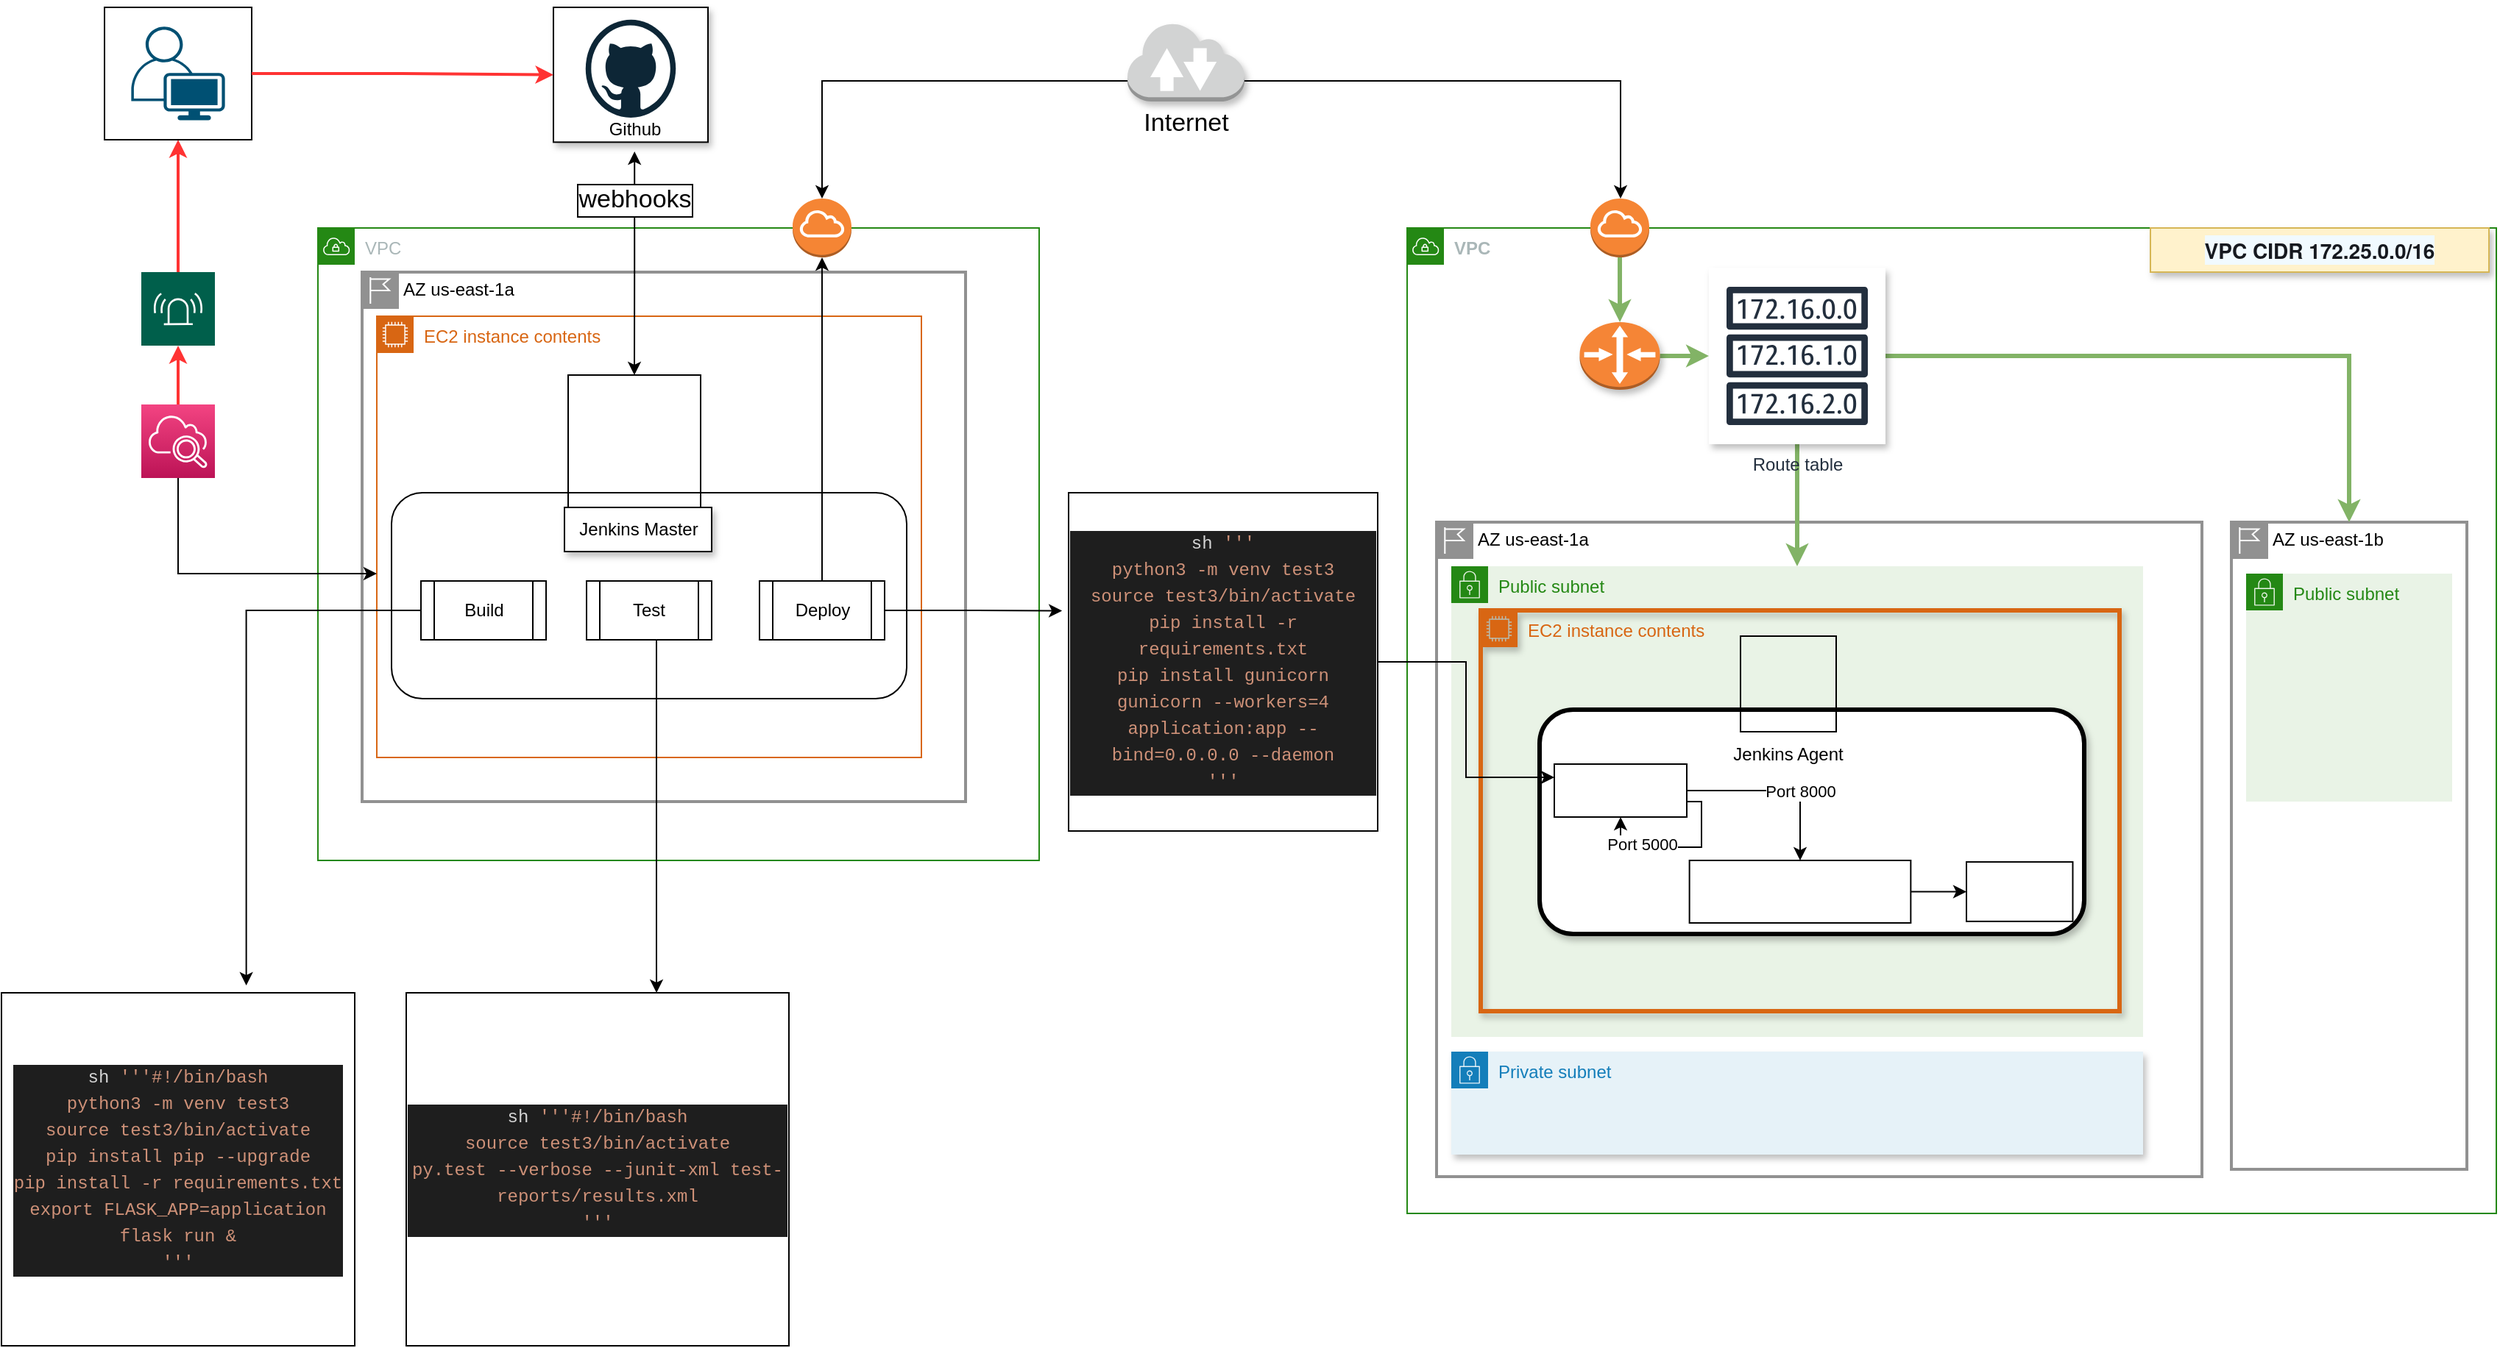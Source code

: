 <mxfile version="20.4.0" type="device"><diagram id="Gp8Vc0tVUCK3q9obgyyG" name="Page-1"><mxGraphModel dx="2751" dy="2125" grid="1" gridSize="10" guides="1" tooltips="1" connect="1" arrows="1" fold="1" page="1" pageScale="1" pageWidth="850" pageHeight="1100" math="0" shadow="0"><root><mxCell id="0"/><mxCell id="1" parent="0"/><mxCell id="mjsJHWT4jmP-8iogrspT-1" value="VPC" style="points=[[0,0],[0.25,0],[0.5,0],[0.75,0],[1,0],[1,0.25],[1,0.5],[1,0.75],[1,1],[0.75,1],[0.5,1],[0.25,1],[0,1],[0,0.75],[0,0.5],[0,0.25]];outlineConnect=0;gradientColor=none;html=1;whiteSpace=wrap;fontSize=12;fontStyle=0;container=1;pointerEvents=0;collapsible=0;recursiveResize=0;shape=mxgraph.aws4.group;grIcon=mxgraph.aws4.group_vpc;strokeColor=#248814;fillColor=none;verticalAlign=top;align=left;spacingLeft=30;fontColor=#AAB7B8;dashed=0;" parent="1" vertex="1"><mxGeometry x="30" y="60" width="490" height="430" as="geometry"/></mxCell><mxCell id="ysa8zHhWJEisnQJjzvAz-5" value="AZ us-east-1a" style="shape=mxgraph.ibm.box;prType=region;fontStyle=0;verticalAlign=top;align=left;spacingLeft=32;spacingTop=4;fillColor=none;rounded=0;whiteSpace=wrap;html=1;strokeColor=#919191;strokeWidth=2;dashed=0;container=1;spacing=-4;collapsible=0;expand=0;recursiveResize=0;" parent="mjsJHWT4jmP-8iogrspT-1" vertex="1"><mxGeometry x="30" y="30" width="410" height="360" as="geometry"/></mxCell><mxCell id="r9ZR15LT664V-U_sfaeV-8" value="EC2 instance contents" style="points=[[0,0],[0.25,0],[0.5,0],[0.75,0],[1,0],[1,0.25],[1,0.5],[1,0.75],[1,1],[0.75,1],[0.5,1],[0.25,1],[0,1],[0,0.75],[0,0.5],[0,0.25]];outlineConnect=0;gradientColor=none;html=1;whiteSpace=wrap;fontSize=12;fontStyle=0;container=1;pointerEvents=0;collapsible=0;recursiveResize=0;shape=mxgraph.aws4.group;grIcon=mxgraph.aws4.group_ec2_instance_contents;strokeColor=#D86613;fillColor=none;verticalAlign=top;align=left;spacingLeft=30;fontColor=#D86613;dashed=0;" vertex="1" parent="ysa8zHhWJEisnQJjzvAz-5"><mxGeometry x="10" y="30" width="370" height="300" as="geometry"/></mxCell><mxCell id="r9ZR15LT664V-U_sfaeV-21" value="" style="group" vertex="1" connectable="0" parent="ysa8zHhWJEisnQJjzvAz-5"><mxGeometry x="20" y="60" width="350" height="190" as="geometry"/></mxCell><mxCell id="r9ZR15LT664V-U_sfaeV-16" value="" style="rounded=1;whiteSpace=wrap;html=1;" vertex="1" parent="r9ZR15LT664V-U_sfaeV-21"><mxGeometry y="90" width="350" height="140" as="geometry"/></mxCell><mxCell id="r9ZR15LT664V-U_sfaeV-14" value="Deploy" style="shape=process;whiteSpace=wrap;html=1;backgroundOutline=1;" vertex="1" parent="r9ZR15LT664V-U_sfaeV-21"><mxGeometry x="250" y="150" width="85" height="40" as="geometry"/></mxCell><mxCell id="r9ZR15LT664V-U_sfaeV-12" value="Test" style="shape=process;whiteSpace=wrap;html=1;backgroundOutline=1;" vertex="1" parent="r9ZR15LT664V-U_sfaeV-21"><mxGeometry x="132.5" y="150" width="85" height="40" as="geometry"/></mxCell><mxCell id="r9ZR15LT664V-U_sfaeV-15" value="Build" style="shape=process;whiteSpace=wrap;html=1;backgroundOutline=1;" vertex="1" parent="r9ZR15LT664V-U_sfaeV-21"><mxGeometry x="20" y="150" width="85" height="40" as="geometry"/></mxCell><mxCell id="r9ZR15LT664V-U_sfaeV-24" value="Jenkins Master" style="text;html=1;strokeColor=default;fillColor=default;align=center;verticalAlign=middle;whiteSpace=wrap;rounded=0;shadow=1;" vertex="1" parent="r9ZR15LT664V-U_sfaeV-21"><mxGeometry x="117.5" y="100" width="100" height="30" as="geometry"/></mxCell><mxCell id="r9ZR15LT664V-U_sfaeV-2" value="" style="shape=image;verticalLabelPosition=bottom;labelBackgroundColor=default;verticalAlign=top;aspect=fixed;imageAspect=0;image=https://a.slack-edge.com/80588/img/services/jenkins-ci_512.png;imageBorder=default;" vertex="1" parent="ysa8zHhWJEisnQJjzvAz-5"><mxGeometry x="140" y="70" width="90" height="90" as="geometry"/></mxCell><mxCell id="r9ZR15LT664V-U_sfaeV-25" style="edgeStyle=orthogonalEdgeStyle;rounded=0;orthogonalLoop=1;jettySize=auto;html=1;exitX=0.5;exitY=1;exitDx=0;exitDy=0;" edge="1" parent="ysa8zHhWJEisnQJjzvAz-5" source="r9ZR15LT664V-U_sfaeV-2" target="r9ZR15LT664V-U_sfaeV-2"><mxGeometry relative="1" as="geometry"/></mxCell><mxCell id="ysa8zHhWJEisnQJjzvAz-8" value="" style="outlineConnect=0;dashed=0;verticalLabelPosition=bottom;verticalAlign=top;align=center;html=1;shape=mxgraph.aws3.internet_gateway;fillColor=#F58534;gradientColor=none;" parent="mjsJHWT4jmP-8iogrspT-1" vertex="1"><mxGeometry x="322.5" y="-20" width="40" height="40" as="geometry"/></mxCell><mxCell id="r9ZR15LT664V-U_sfaeV-83" style="edgeStyle=orthogonalEdgeStyle;rounded=0;orthogonalLoop=1;jettySize=auto;html=1;strokeColor=#000000;strokeWidth=1;" edge="1" parent="mjsJHWT4jmP-8iogrspT-1" source="r9ZR15LT664V-U_sfaeV-14" target="ysa8zHhWJEisnQJjzvAz-8"><mxGeometry relative="1" as="geometry"/></mxCell><mxCell id="ysa8zHhWJEisnQJjzvAz-2" value="&lt;b&gt;VPC&lt;/b&gt;" style="points=[[0,0],[0.25,0],[0.5,0],[0.75,0],[1,0],[1,0.25],[1,0.5],[1,0.75],[1,1],[0.75,1],[0.5,1],[0.25,1],[0,1],[0,0.75],[0,0.5],[0,0.25]];outlineConnect=0;gradientColor=none;html=1;whiteSpace=wrap;fontSize=12;fontStyle=0;container=1;pointerEvents=0;collapsible=0;recursiveResize=0;shape=mxgraph.aws4.group;grIcon=mxgraph.aws4.group_vpc;strokeColor=#248814;fillColor=none;verticalAlign=top;align=left;spacingLeft=30;fontColor=#AAB7B8;dashed=0;" parent="1" vertex="1"><mxGeometry x="770" y="60" width="740" height="670" as="geometry"/></mxCell><mxCell id="ysa8zHhWJEisnQJjzvAz-6" value="AZ us-east-1a" style="shape=mxgraph.ibm.box;prType=region;fontStyle=0;verticalAlign=top;align=left;spacingLeft=32;spacingTop=4;fillColor=none;rounded=0;whiteSpace=wrap;html=1;strokeColor=#919191;strokeWidth=2;dashed=0;container=1;spacing=-4;collapsible=0;expand=0;recursiveResize=0;" parent="ysa8zHhWJEisnQJjzvAz-2" vertex="1"><mxGeometry x="20" y="200" width="520" height="445" as="geometry"/></mxCell><mxCell id="ysa8zHhWJEisnQJjzvAz-41" style="edgeStyle=orthogonalEdgeStyle;rounded=0;orthogonalLoop=1;jettySize=auto;html=1;" parent="ysa8zHhWJEisnQJjzvAz-6" target="ysa8zHhWJEisnQJjzvAz-36" edge="1"><mxGeometry relative="1" as="geometry"><mxPoint x="171.059" y="268.7" as="sourcePoint"/></mxGeometry></mxCell><mxCell id="ysa8zHhWJEisnQJjzvAz-37" style="edgeStyle=orthogonalEdgeStyle;rounded=0;orthogonalLoop=1;jettySize=auto;html=1;entryX=0.5;entryY=0;entryDx=0;entryDy=0;" parent="ysa8zHhWJEisnQJjzvAz-6" source="ysa8zHhWJEisnQJjzvAz-34" edge="1"><mxGeometry relative="1" as="geometry"><mxPoint x="171" y="226.3" as="targetPoint"/></mxGeometry></mxCell><mxCell id="ysa8zHhWJEisnQJjzvAz-45" value="TCP 8000" style="edgeLabel;html=1;align=center;verticalAlign=middle;resizable=0;points=[];labelBorderColor=default;" parent="ysa8zHhWJEisnQJjzvAz-37" vertex="1" connectable="0"><mxGeometry x="-0.102" y="2" relative="1" as="geometry"><mxPoint as="offset"/></mxGeometry></mxCell><mxCell id="ysa8zHhWJEisnQJjzvAz-12" value="Public subnet" style="points=[[0,0],[0.25,0],[0.5,0],[0.75,0],[1,0],[1,0.25],[1,0.5],[1,0.75],[1,1],[0.75,1],[0.5,1],[0.25,1],[0,1],[0,0.75],[0,0.5],[0,0.25]];outlineConnect=0;gradientColor=none;html=1;whiteSpace=wrap;fontSize=12;fontStyle=0;container=1;pointerEvents=0;collapsible=0;recursiveResize=0;shape=mxgraph.aws4.group;grIcon=mxgraph.aws4.group_security_group;grStroke=0;strokeColor=#248814;fillColor=#E9F3E6;verticalAlign=top;align=left;spacingLeft=30;fontColor=#248814;dashed=0;strokeWidth=3;labelBorderColor=none;labelBackgroundColor=none;" parent="ysa8zHhWJEisnQJjzvAz-6" vertex="1"><mxGeometry x="10" y="30" width="470" height="320" as="geometry"/></mxCell><mxCell id="r9ZR15LT664V-U_sfaeV-42" value="EC2 instance contents" style="points=[[0,0],[0.25,0],[0.5,0],[0.75,0],[1,0],[1,0.25],[1,0.5],[1,0.75],[1,1],[0.75,1],[0.5,1],[0.25,1],[0,1],[0,0.75],[0,0.5],[0,0.25]];outlineConnect=0;gradientColor=none;html=1;whiteSpace=wrap;fontSize=12;fontStyle=0;container=1;pointerEvents=0;collapsible=0;recursiveResize=0;shape=mxgraph.aws4.group;grIcon=mxgraph.aws4.group_ec2_instance_contents;strokeColor=#D86613;fillColor=none;verticalAlign=top;align=left;spacingLeft=30;fontColor=#D86613;dashed=0;shadow=1;labelBackgroundColor=none;labelBorderColor=none;strokeWidth=3;" vertex="1" parent="ysa8zHhWJEisnQJjzvAz-12"><mxGeometry x="20" y="30" width="434" height="272.5" as="geometry"/></mxCell><mxCell id="r9ZR15LT664V-U_sfaeV-53" value="" style="rounded=1;whiteSpace=wrap;html=1;shadow=1;labelBackgroundColor=none;labelBorderColor=none;strokeColor=default;strokeWidth=3;fillColor=default;gradientColor=none;" vertex="1" parent="r9ZR15LT664V-U_sfaeV-42"><mxGeometry x="40" y="67.5" width="370" height="152.5" as="geometry"/></mxCell><mxCell id="r9ZR15LT664V-U_sfaeV-50" value="" style="shape=image;verticalLabelPosition=bottom;labelBackgroundColor=default;verticalAlign=top;aspect=fixed;imageAspect=0;image=https://a.slack-edge.com/80588/img/services/jenkins-ci_512.png;imageBorder=default;" vertex="1" parent="r9ZR15LT664V-U_sfaeV-42"><mxGeometry x="176.5" y="17.5" width="65" height="65" as="geometry"/></mxCell><mxCell id="r9ZR15LT664V-U_sfaeV-51" value="Jenkins Agent" style="text;html=1;strokeColor=none;fillColor=none;align=center;verticalAlign=middle;whiteSpace=wrap;rounded=0;shadow=1;labelBackgroundColor=none;labelBorderColor=none;strokeWidth=3;" vertex="1" parent="r9ZR15LT664V-U_sfaeV-42"><mxGeometry x="167.25" y="82.5" width="83.5" height="30" as="geometry"/></mxCell><mxCell id="r9ZR15LT664V-U_sfaeV-38" value="" style="shape=image;verticalLabelPosition=bottom;labelBackgroundColor=default;verticalAlign=top;aspect=fixed;imageAspect=0;image=https://www.linuxadictos.com/wp-content/uploads/nginx-1.jpg;imageBorder=default;" vertex="1" parent="r9ZR15LT664V-U_sfaeV-42"><mxGeometry x="50" y="104.5" width="90" height="36" as="geometry"/></mxCell><mxCell id="r9ZR15LT664V-U_sfaeV-56" style="edgeStyle=orthogonalEdgeStyle;rounded=0;orthogonalLoop=1;jettySize=auto;html=1;entryX=0;entryY=0.5;entryDx=0;entryDy=0;" edge="1" parent="r9ZR15LT664V-U_sfaeV-42" source="r9ZR15LT664V-U_sfaeV-36" target="r9ZR15LT664V-U_sfaeV-39"><mxGeometry relative="1" as="geometry"/></mxCell><mxCell id="r9ZR15LT664V-U_sfaeV-36" value="" style="shape=image;verticalLabelPosition=bottom;labelBackgroundColor=default;verticalAlign=top;aspect=fixed;imageAspect=0;image=https://linuxconfig.org/wp-content/uploads/2017/02/gunicorn_logo.png;imageBorder=default;" vertex="1" parent="r9ZR15LT664V-U_sfaeV-42"><mxGeometry x="141.82" y="170" width="150.35" height="42.5" as="geometry"/></mxCell><mxCell id="r9ZR15LT664V-U_sfaeV-55" style="edgeStyle=orthogonalEdgeStyle;rounded=0;orthogonalLoop=1;jettySize=auto;html=1;" edge="1" parent="r9ZR15LT664V-U_sfaeV-42" source="r9ZR15LT664V-U_sfaeV-38" target="r9ZR15LT664V-U_sfaeV-36"><mxGeometry relative="1" as="geometry"/></mxCell><mxCell id="r9ZR15LT664V-U_sfaeV-57" value="Port 8000" style="edgeLabel;html=1;align=center;verticalAlign=middle;resizable=0;points=[];" vertex="1" connectable="0" parent="r9ZR15LT664V-U_sfaeV-55"><mxGeometry x="0.227" relative="1" as="geometry"><mxPoint as="offset"/></mxGeometry></mxCell><mxCell id="r9ZR15LT664V-U_sfaeV-39" value="" style="shape=image;verticalLabelPosition=bottom;labelBackgroundColor=default;verticalAlign=top;aspect=fixed;imageAspect=0;image=https://miro.medium.com/max/438/1*0G5zu7CnXdMT9pGbYUTQLQ.png;imageBorder=default;" vertex="1" parent="r9ZR15LT664V-U_sfaeV-42"><mxGeometry x="330" y="171.04" width="72.24" height="40.41" as="geometry"/></mxCell><mxCell id="r9ZR15LT664V-U_sfaeV-58" style="edgeStyle=orthogonalEdgeStyle;rounded=0;orthogonalLoop=1;jettySize=auto;html=1;entryX=0.5;entryY=1;entryDx=0;entryDy=0;" edge="1" parent="r9ZR15LT664V-U_sfaeV-42" source="r9ZR15LT664V-U_sfaeV-38" target="r9ZR15LT664V-U_sfaeV-38"><mxGeometry relative="1" as="geometry"><Array as="points"><mxPoint x="150" y="130"/><mxPoint x="150" y="161"/><mxPoint x="95" y="161"/></Array></mxGeometry></mxCell><mxCell id="r9ZR15LT664V-U_sfaeV-59" value="&amp;nbsp;Port 5000" style="edgeLabel;html=1;align=center;verticalAlign=middle;resizable=0;points=[];" vertex="1" connectable="0" parent="r9ZR15LT664V-U_sfaeV-58"><mxGeometry x="0.426" y="-2" relative="1" as="geometry"><mxPoint as="offset"/></mxGeometry></mxCell><mxCell id="r9ZR15LT664V-U_sfaeV-60" value="Private subnet" style="points=[[0,0],[0.25,0],[0.5,0],[0.75,0],[1,0],[1,0.25],[1,0.5],[1,0.75],[1,1],[0.75,1],[0.5,1],[0.25,1],[0,1],[0,0.75],[0,0.5],[0,0.25]];outlineConnect=0;gradientColor=none;html=1;whiteSpace=wrap;fontSize=12;fontStyle=0;container=1;pointerEvents=0;collapsible=0;recursiveResize=0;shape=mxgraph.aws4.group;grIcon=mxgraph.aws4.group_security_group;grStroke=0;strokeColor=#147EBA;fillColor=#E6F2F8;verticalAlign=top;align=left;spacingLeft=30;fontColor=#147EBA;dashed=0;shadow=1;labelBackgroundColor=none;labelBorderColor=none;strokeWidth=3;" vertex="1" parent="ysa8zHhWJEisnQJjzvAz-6"><mxGeometry x="10" y="360" width="470" height="70" as="geometry"/></mxCell><mxCell id="r9ZR15LT664V-U_sfaeV-43" value="AZ us-east-1b" style="shape=mxgraph.ibm.box;prType=region;fontStyle=0;verticalAlign=top;align=left;spacingLeft=32;spacingTop=4;fillColor=none;rounded=0;whiteSpace=wrap;html=1;strokeColor=#919191;strokeWidth=2;dashed=0;container=1;spacing=-4;collapsible=0;expand=0;recursiveResize=0;" vertex="1" parent="ysa8zHhWJEisnQJjzvAz-2"><mxGeometry x="560" y="200" width="160" height="440" as="geometry"/></mxCell><mxCell id="r9ZR15LT664V-U_sfaeV-44" style="edgeStyle=orthogonalEdgeStyle;rounded=0;orthogonalLoop=1;jettySize=auto;html=1;" edge="1" parent="r9ZR15LT664V-U_sfaeV-43"><mxGeometry relative="1" as="geometry"><mxPoint x="171.059" y="268.7" as="sourcePoint"/></mxGeometry></mxCell><mxCell id="r9ZR15LT664V-U_sfaeV-45" style="edgeStyle=orthogonalEdgeStyle;rounded=0;orthogonalLoop=1;jettySize=auto;html=1;entryX=0.5;entryY=0;entryDx=0;entryDy=0;" edge="1" parent="r9ZR15LT664V-U_sfaeV-43"><mxGeometry relative="1" as="geometry"><mxPoint x="171" y="226.3" as="targetPoint"/></mxGeometry></mxCell><mxCell id="r9ZR15LT664V-U_sfaeV-46" value="TCP 8000" style="edgeLabel;html=1;align=center;verticalAlign=middle;resizable=0;points=[];labelBorderColor=default;" vertex="1" connectable="0" parent="r9ZR15LT664V-U_sfaeV-45"><mxGeometry x="-0.102" y="2" relative="1" as="geometry"><mxPoint as="offset"/></mxGeometry></mxCell><mxCell id="r9ZR15LT664V-U_sfaeV-47" value="Public subnet" style="points=[[0,0],[0.25,0],[0.5,0],[0.75,0],[1,0],[1,0.25],[1,0.5],[1,0.75],[1,1],[0.75,1],[0.5,1],[0.25,1],[0,1],[0,0.75],[0,0.5],[0,0.25]];outlineConnect=0;gradientColor=none;html=1;whiteSpace=wrap;fontSize=12;fontStyle=0;container=1;pointerEvents=0;collapsible=0;recursiveResize=0;shape=mxgraph.aws4.group;grIcon=mxgraph.aws4.group_security_group;grStroke=0;strokeColor=#248814;fillColor=#E9F3E6;verticalAlign=top;align=left;spacingLeft=30;fontColor=#248814;dashed=0;strokeWidth=3;labelBorderColor=none;labelBackgroundColor=none;" vertex="1" parent="r9ZR15LT664V-U_sfaeV-43"><mxGeometry x="10" y="35" width="140" height="155" as="geometry"/></mxCell><mxCell id="r9ZR15LT664V-U_sfaeV-89" value="" style="edgeStyle=orthogonalEdgeStyle;rounded=0;orthogonalLoop=1;jettySize=auto;html=1;strokeColor=#82b366;strokeWidth=3;fillColor=#d5e8d4;" edge="1" parent="ysa8zHhWJEisnQJjzvAz-2" source="r9ZR15LT664V-U_sfaeV-84" target="ysa8zHhWJEisnQJjzvAz-12"><mxGeometry relative="1" as="geometry"/></mxCell><mxCell id="r9ZR15LT664V-U_sfaeV-90" style="edgeStyle=orthogonalEdgeStyle;rounded=0;orthogonalLoop=1;jettySize=auto;html=1;strokeColor=#82b366;strokeWidth=3;fillColor=#d5e8d4;" edge="1" parent="ysa8zHhWJEisnQJjzvAz-2" source="r9ZR15LT664V-U_sfaeV-84" target="r9ZR15LT664V-U_sfaeV-43"><mxGeometry relative="1" as="geometry"/></mxCell><mxCell id="r9ZR15LT664V-U_sfaeV-84" value="Route table" style="sketch=0;outlineConnect=0;fontColor=#232F3E;gradientColor=none;strokeColor=#232F3E;fillColor=#ffffff;dashed=0;verticalLabelPosition=bottom;verticalAlign=top;align=center;html=1;fontSize=12;fontStyle=0;aspect=fixed;shape=mxgraph.aws4.resourceIcon;resIcon=mxgraph.aws4.route_table;shadow=1;labelBackgroundColor=none;labelBorderColor=none;strokeWidth=1;" vertex="1" parent="ysa8zHhWJEisnQJjzvAz-2"><mxGeometry x="205" y="27" width="120" height="120" as="geometry"/></mxCell><mxCell id="r9ZR15LT664V-U_sfaeV-88" style="edgeStyle=orthogonalEdgeStyle;rounded=0;orthogonalLoop=1;jettySize=auto;html=1;strokeColor=#82b366;strokeWidth=3;fillColor=#d5e8d4;" edge="1" parent="ysa8zHhWJEisnQJjzvAz-2" source="r9ZR15LT664V-U_sfaeV-86" target="r9ZR15LT664V-U_sfaeV-84"><mxGeometry relative="1" as="geometry"/></mxCell><mxCell id="r9ZR15LT664V-U_sfaeV-86" value="" style="outlineConnect=0;dashed=0;verticalLabelPosition=bottom;verticalAlign=top;align=center;html=1;shape=mxgraph.aws3.router;fillColor=#F58536;gradientColor=none;shadow=1;labelBackgroundColor=none;labelBorderColor=none;strokeColor=default;strokeWidth=1;" vertex="1" parent="ysa8zHhWJEisnQJjzvAz-2"><mxGeometry x="117.25" y="64" width="54.5" height="46" as="geometry"/></mxCell><mxCell id="ysa8zHhWJEisnQJjzvAz-9" value="" style="outlineConnect=0;dashed=0;verticalLabelPosition=bottom;verticalAlign=top;align=center;html=1;shape=mxgraph.aws3.internet_gateway;fillColor=#F58534;gradientColor=none;" parent="ysa8zHhWJEisnQJjzvAz-2" vertex="1"><mxGeometry x="124.5" y="-20" width="40" height="40" as="geometry"/></mxCell><mxCell id="r9ZR15LT664V-U_sfaeV-87" style="edgeStyle=orthogonalEdgeStyle;rounded=0;orthogonalLoop=1;jettySize=auto;html=1;strokeColor=#82b366;strokeWidth=3;fillColor=#d5e8d4;" edge="1" parent="ysa8zHhWJEisnQJjzvAz-2" source="ysa8zHhWJEisnQJjzvAz-9" target="r9ZR15LT664V-U_sfaeV-86"><mxGeometry relative="1" as="geometry"/></mxCell><mxCell id="r9ZR15LT664V-U_sfaeV-92" value="&lt;span style=&quot;color: rgb(22, 25, 31); font-family: &amp;quot;Amazon Ember&amp;quot;, &amp;quot;Helvetica Neue&amp;quot;, Roboto, Arial, sans-serif; font-size: 14px; text-align: start; background-color: rgb(241, 250, 255);&quot;&gt;VPC CIDR 172.25.0.0/16&lt;/span&gt;" style="text;html=1;strokeColor=#d6b656;fillColor=#fff2cc;align=center;verticalAlign=middle;whiteSpace=wrap;rounded=0;shadow=1;labelBackgroundColor=none;labelBorderColor=none;strokeWidth=1;fontStyle=1" vertex="1" parent="ysa8zHhWJEisnQJjzvAz-2"><mxGeometry x="505" width="230" height="30" as="geometry"/></mxCell><mxCell id="ysa8zHhWJEisnQJjzvAz-21" value="&lt;div style=&quot;color: rgb(212, 212, 212); background-color: rgb(30, 30, 30); font-family: Menlo, Monaco, &amp;quot;Courier New&amp;quot;, monospace; line-height: 18px;&quot;&gt;&lt;div&gt; sh &lt;span style=&quot;color: #ce9178;&quot;&gt;'''#!/bin/bash&lt;/span&gt;&lt;/div&gt;&lt;div&gt;&lt;span style=&quot;color: #ce9178;&quot;&gt;        python3 -m venv test3&lt;/span&gt;&lt;/div&gt;&lt;div&gt;&lt;span style=&quot;color: #ce9178;&quot;&gt;        source test3/bin/activate&lt;/span&gt;&lt;/div&gt;&lt;div&gt;&lt;span style=&quot;color: #ce9178;&quot;&gt;        pip install pip --upgrade&lt;/span&gt;&lt;/div&gt;&lt;div&gt;&lt;span style=&quot;color: #ce9178;&quot;&gt;        pip install -r requirements.txt&lt;/span&gt;&lt;/div&gt;&lt;div&gt;&lt;span style=&quot;color: #ce9178;&quot;&gt;        export FLASK_APP=application&lt;/span&gt;&lt;/div&gt;&lt;div&gt;&lt;span style=&quot;color: #ce9178;&quot;&gt;        flask run &amp;amp;&lt;/span&gt;&lt;/div&gt;&lt;div&gt;&lt;span style=&quot;color: #ce9178;&quot;&gt;        '''&lt;/span&gt;&lt;/div&gt;&lt;/div&gt;" style="whiteSpace=wrap;html=1;rounded=0;" parent="1" vertex="1"><mxGeometry x="-185" y="580" width="240" height="240" as="geometry"/></mxCell><mxCell id="ysa8zHhWJEisnQJjzvAz-25" value="&lt;div style=&quot;color: rgb(212, 212, 212); background-color: rgb(30, 30, 30); font-family: Menlo, Monaco, &amp;quot;Courier New&amp;quot;, monospace; line-height: 18px;&quot;&gt;&lt;div&gt; sh &lt;span style=&quot;color: #ce9178;&quot;&gt;'''#!/bin/bash&lt;/span&gt;&lt;/div&gt;&lt;div&gt;&lt;span style=&quot;color: #ce9178;&quot;&gt;        source test3/bin/activate&lt;/span&gt;&lt;/div&gt;&lt;div&gt;&lt;span style=&quot;color: #ce9178;&quot;&gt;        py.test --verbose --junit-xml test-reports/results.xml&lt;/span&gt;&lt;/div&gt;&lt;div&gt;&lt;span style=&quot;color: #ce9178;&quot;&gt;        '''&lt;/span&gt; &lt;/div&gt;&lt;/div&gt;" style="whiteSpace=wrap;html=1;rounded=0;" parent="1" vertex="1"><mxGeometry x="90" y="580" width="260" height="240" as="geometry"/></mxCell><mxCell id="r9ZR15LT664V-U_sfaeV-91" style="edgeStyle=orthogonalEdgeStyle;rounded=0;orthogonalLoop=1;jettySize=auto;html=1;entryX=0;entryY=0.25;entryDx=0;entryDy=0;strokeColor=#000000;strokeWidth=1;" edge="1" parent="1" source="ysa8zHhWJEisnQJjzvAz-51" target="r9ZR15LT664V-U_sfaeV-38"><mxGeometry relative="1" as="geometry"/></mxCell><mxCell id="ysa8zHhWJEisnQJjzvAz-51" value="&lt;div style=&quot;color: rgb(212, 212, 212); background-color: rgb(30, 30, 30); font-family: Menlo, Monaco, &amp;quot;Courier New&amp;quot;, monospace; line-height: 18px;&quot;&gt;&lt;div&gt; sh &lt;span style=&quot;color: #ce9178;&quot;&gt;'''&lt;/span&gt;&lt;/div&gt;&lt;div&gt;&lt;span style=&quot;color: #ce9178;&quot;&gt;        python3 -m venv test3&lt;/span&gt;&lt;/div&gt;&lt;div&gt;&lt;span style=&quot;color: #ce9178;&quot;&gt;        source test3/bin/activate&lt;/span&gt;&lt;/div&gt;&lt;div&gt;&lt;span style=&quot;color: #ce9178;&quot;&gt;        pip install -r requirements.txt&lt;/span&gt;&lt;/div&gt;&lt;div&gt;&lt;span style=&quot;color: #ce9178;&quot;&gt;        pip install gunicorn&lt;/span&gt;&lt;/div&gt;&lt;div&gt;&lt;span style=&quot;color: #ce9178;&quot;&gt;        gunicorn --workers=4 application:app --bind=0.0.0.0 --daemon&lt;/span&gt;&lt;/div&gt;&lt;div&gt;&lt;span style=&quot;color: #ce9178;&quot;&gt;        '''&lt;/span&gt;&lt;/div&gt;&lt;/div&gt;" style="whiteSpace=wrap;html=1;rounded=0;" parent="1" vertex="1"><mxGeometry x="540" y="240" width="210" height="230" as="geometry"/></mxCell><mxCell id="r9ZR15LT664V-U_sfaeV-67" style="edgeStyle=orthogonalEdgeStyle;rounded=0;orthogonalLoop=1;jettySize=auto;html=1;" edge="1" parent="1" source="ysa8zHhWJEisnQJjzvAz-53" target="r9ZR15LT664V-U_sfaeV-8"><mxGeometry relative="1" as="geometry"><Array as="points"><mxPoint x="50" y="295"/><mxPoint x="50" y="295"/></Array></mxGeometry></mxCell><mxCell id="r9ZR15LT664V-U_sfaeV-78" style="edgeStyle=orthogonalEdgeStyle;rounded=0;orthogonalLoop=1;jettySize=auto;html=1;strokeColor=#FF3333;strokeWidth=2;" edge="1" parent="1" source="ysa8zHhWJEisnQJjzvAz-53" target="ysa8zHhWJEisnQJjzvAz-55"><mxGeometry relative="1" as="geometry"/></mxCell><mxCell id="ysa8zHhWJEisnQJjzvAz-53" value="" style="sketch=0;points=[[0,0,0],[0.25,0,0],[0.5,0,0],[0.75,0,0],[1,0,0],[0,1,0],[0.25,1,0],[0.5,1,0],[0.75,1,0],[1,1,0],[0,0.25,0],[0,0.5,0],[0,0.75,0],[1,0.25,0],[1,0.5,0],[1,0.75,0]];points=[[0,0,0],[0.25,0,0],[0.5,0,0],[0.75,0,0],[1,0,0],[0,1,0],[0.25,1,0],[0.5,1,0],[0.75,1,0],[1,1,0],[0,0.25,0],[0,0.5,0],[0,0.75,0],[1,0.25,0],[1,0.5,0],[1,0.75,0]];outlineConnect=0;fontColor=#232F3E;gradientColor=#F34482;gradientDirection=north;fillColor=#BC1356;strokeColor=#ffffff;dashed=0;verticalLabelPosition=bottom;verticalAlign=top;align=center;html=1;fontSize=12;fontStyle=0;aspect=fixed;shape=mxgraph.aws4.resourceIcon;resIcon=mxgraph.aws4.cloudwatch_2;labelBorderColor=default;" parent="1" vertex="1"><mxGeometry x="-90" y="180" width="50" height="50" as="geometry"/></mxCell><mxCell id="r9ZR15LT664V-U_sfaeV-70" style="edgeStyle=orthogonalEdgeStyle;rounded=0;orthogonalLoop=1;jettySize=auto;html=1;entryX=0.5;entryY=1;entryDx=0;entryDy=0;strokeColor=#FF3333;strokeWidth=2;" edge="1" parent="1" source="ysa8zHhWJEisnQJjzvAz-55" target="ysa8zHhWJEisnQJjzvAz-65"><mxGeometry relative="1" as="geometry"/></mxCell><mxCell id="ysa8zHhWJEisnQJjzvAz-55" value="" style="sketch=0;pointerEvents=1;shadow=0;dashed=0;html=1;strokeColor=none;fillColor=#005F4B;labelPosition=center;verticalLabelPosition=bottom;verticalAlign=top;align=center;outlineConnect=0;shape=mxgraph.veeam2.alarm;labelBorderColor=default;" parent="1" vertex="1"><mxGeometry x="-90" y="90" width="50" height="50" as="geometry"/></mxCell><mxCell id="r9ZR15LT664V-U_sfaeV-18" value="" style="group" vertex="1" connectable="0" parent="1"><mxGeometry x="-115" y="-90" width="100" height="90" as="geometry"/></mxCell><mxCell id="ysa8zHhWJEisnQJjzvAz-65" value="" style="rounded=0;whiteSpace=wrap;html=1;labelBorderColor=default;strokeColor=default;fontColor=#FF3333;fillColor=default;gradientColor=none;" parent="r9ZR15LT664V-U_sfaeV-18" vertex="1"><mxGeometry width="100" height="90" as="geometry"/></mxCell><mxCell id="ysa8zHhWJEisnQJjzvAz-66" value="" style="points=[[0.35,0,0],[0.98,0.51,0],[1,0.71,0],[0.67,1,0],[0,0.795,0],[0,0.65,0]];verticalLabelPosition=bottom;sketch=0;html=1;verticalAlign=top;aspect=fixed;align=center;pointerEvents=1;shape=mxgraph.cisco19.user;fillColor=#005073;strokeColor=default;labelBorderColor=default;fontColor=#FF3333;gradientColor=none;" parent="r9ZR15LT664V-U_sfaeV-18" vertex="1"><mxGeometry x="18.18" y="13.18" width="63.64" height="63.64" as="geometry"/></mxCell><mxCell id="r9ZR15LT664V-U_sfaeV-62" style="edgeStyle=orthogonalEdgeStyle;rounded=0;orthogonalLoop=1;jettySize=auto;html=1;startArrow=none;" edge="1" parent="1" source="r9ZR15LT664V-U_sfaeV-93" target="ysa8zHhWJEisnQJjzvAz-9"><mxGeometry relative="1" as="geometry"><Array as="points"><mxPoint x="915" y="-40"/></Array></mxGeometry></mxCell><mxCell id="r9ZR15LT664V-U_sfaeV-65" style="edgeStyle=orthogonalEdgeStyle;rounded=0;orthogonalLoop=1;jettySize=auto;html=1;entryX=0.654;entryY=0;entryDx=0;entryDy=0;entryPerimeter=0;" edge="1" parent="1" source="r9ZR15LT664V-U_sfaeV-12" target="ysa8zHhWJEisnQJjzvAz-25"><mxGeometry relative="1" as="geometry"><Array as="points"><mxPoint x="260" y="560"/><mxPoint x="260" y="560"/></Array></mxGeometry></mxCell><mxCell id="r9ZR15LT664V-U_sfaeV-66" style="edgeStyle=orthogonalEdgeStyle;rounded=0;orthogonalLoop=1;jettySize=auto;html=1;entryX=-0.021;entryY=0.349;entryDx=0;entryDy=0;entryPerimeter=0;" edge="1" parent="1" source="r9ZR15LT664V-U_sfaeV-14" target="ysa8zHhWJEisnQJjzvAz-51"><mxGeometry relative="1" as="geometry"/></mxCell><mxCell id="r9ZR15LT664V-U_sfaeV-75" value="" style="group" vertex="1" connectable="0" parent="1"><mxGeometry x="190" y="-90" width="105" height="100" as="geometry"/></mxCell><mxCell id="r9ZR15LT664V-U_sfaeV-72" value="" style="rounded=0;whiteSpace=wrap;html=1;shadow=1;labelBackgroundColor=none;labelBorderColor=none;strokeColor=default;strokeWidth=1;fillColor=default;gradientColor=none;" vertex="1" parent="r9ZR15LT664V-U_sfaeV-75"><mxGeometry width="105" height="91.667" as="geometry"/></mxCell><mxCell id="r9ZR15LT664V-U_sfaeV-73" value="" style="dashed=0;outlineConnect=0;html=1;align=center;labelPosition=center;verticalLabelPosition=bottom;verticalAlign=top;shape=mxgraph.weblogos.github;labelBorderColor=default;strokeColor=default;fontColor=#FF3333;fillColor=default;gradientColor=none;" vertex="1" parent="r9ZR15LT664V-U_sfaeV-75"><mxGeometry x="21.875" y="8.333" width="61.25" height="66.667" as="geometry"/></mxCell><mxCell id="r9ZR15LT664V-U_sfaeV-74" value="Github" style="text;html=1;align=center;verticalAlign=middle;resizable=0;points=[];autosize=1;strokeColor=none;fillColor=none;" vertex="1" parent="r9ZR15LT664V-U_sfaeV-75"><mxGeometry x="25.109" y="68.027" width="60" height="30" as="geometry"/></mxCell><mxCell id="r9ZR15LT664V-U_sfaeV-76" style="edgeStyle=orthogonalEdgeStyle;rounded=0;orthogonalLoop=1;jettySize=auto;html=1;startArrow=classic;startFill=1;" edge="1" parent="1" source="r9ZR15LT664V-U_sfaeV-74" target="r9ZR15LT664V-U_sfaeV-2"><mxGeometry relative="1" as="geometry"/></mxCell><mxCell id="r9ZR15LT664V-U_sfaeV-97" value="webhooks" style="edgeLabel;html=1;align=center;verticalAlign=middle;resizable=0;points=[];fontSize=17;labelBorderColor=default;" vertex="1" connectable="0" parent="r9ZR15LT664V-U_sfaeV-76"><mxGeometry x="-0.084" y="-1" relative="1" as="geometry"><mxPoint x="1" y="-37" as="offset"/></mxGeometry></mxCell><mxCell id="r9ZR15LT664V-U_sfaeV-77" style="edgeStyle=orthogonalEdgeStyle;rounded=0;orthogonalLoop=1;jettySize=auto;html=1;entryX=0;entryY=0.5;entryDx=0;entryDy=0;strokeColor=#FF3333;strokeWidth=2;" edge="1" parent="1" source="ysa8zHhWJEisnQJjzvAz-65" target="r9ZR15LT664V-U_sfaeV-72"><mxGeometry relative="1" as="geometry"/></mxCell><mxCell id="r9ZR15LT664V-U_sfaeV-81" style="edgeStyle=orthogonalEdgeStyle;rounded=0;orthogonalLoop=1;jettySize=auto;html=1;entryX=0.693;entryY=-0.021;entryDx=0;entryDy=0;entryPerimeter=0;strokeColor=#000000;strokeWidth=1;" edge="1" parent="1" source="r9ZR15LT664V-U_sfaeV-15" target="ysa8zHhWJEisnQJjzvAz-21"><mxGeometry relative="1" as="geometry"/></mxCell><mxCell id="r9ZR15LT664V-U_sfaeV-93" value="" style="outlineConnect=0;dashed=0;verticalLabelPosition=bottom;verticalAlign=top;align=center;html=1;shape=mxgraph.aws3.internet_2;fillColor=#D2D3D3;gradientColor=none;shadow=1;labelBackgroundColor=none;labelBorderColor=none;strokeColor=default;strokeWidth=1;" vertex="1" parent="1"><mxGeometry x="580" y="-80" width="79.5" height="54" as="geometry"/></mxCell><mxCell id="r9ZR15LT664V-U_sfaeV-94" value="" style="edgeStyle=orthogonalEdgeStyle;rounded=0;orthogonalLoop=1;jettySize=auto;html=1;endArrow=none;startArrow=classic;startFill=1;" edge="1" parent="1" source="ysa8zHhWJEisnQJjzvAz-8" target="r9ZR15LT664V-U_sfaeV-93"><mxGeometry relative="1" as="geometry"><mxPoint x="372.467" y="40" as="sourcePoint"/><mxPoint x="915" y="40" as="targetPoint"/><Array as="points"><mxPoint x="372" y="-40"/></Array></mxGeometry></mxCell><mxCell id="r9ZR15LT664V-U_sfaeV-95" value="&lt;font style=&quot;font-size: 17px;&quot;&gt;Internet&lt;/font&gt;" style="text;html=1;strokeColor=none;fillColor=none;align=center;verticalAlign=middle;whiteSpace=wrap;rounded=0;shadow=1;labelBackgroundColor=none;labelBorderColor=none;strokeWidth=1;" vertex="1" parent="1"><mxGeometry x="589.75" y="-26" width="60" height="30" as="geometry"/></mxCell></root></mxGraphModel></diagram></mxfile>
